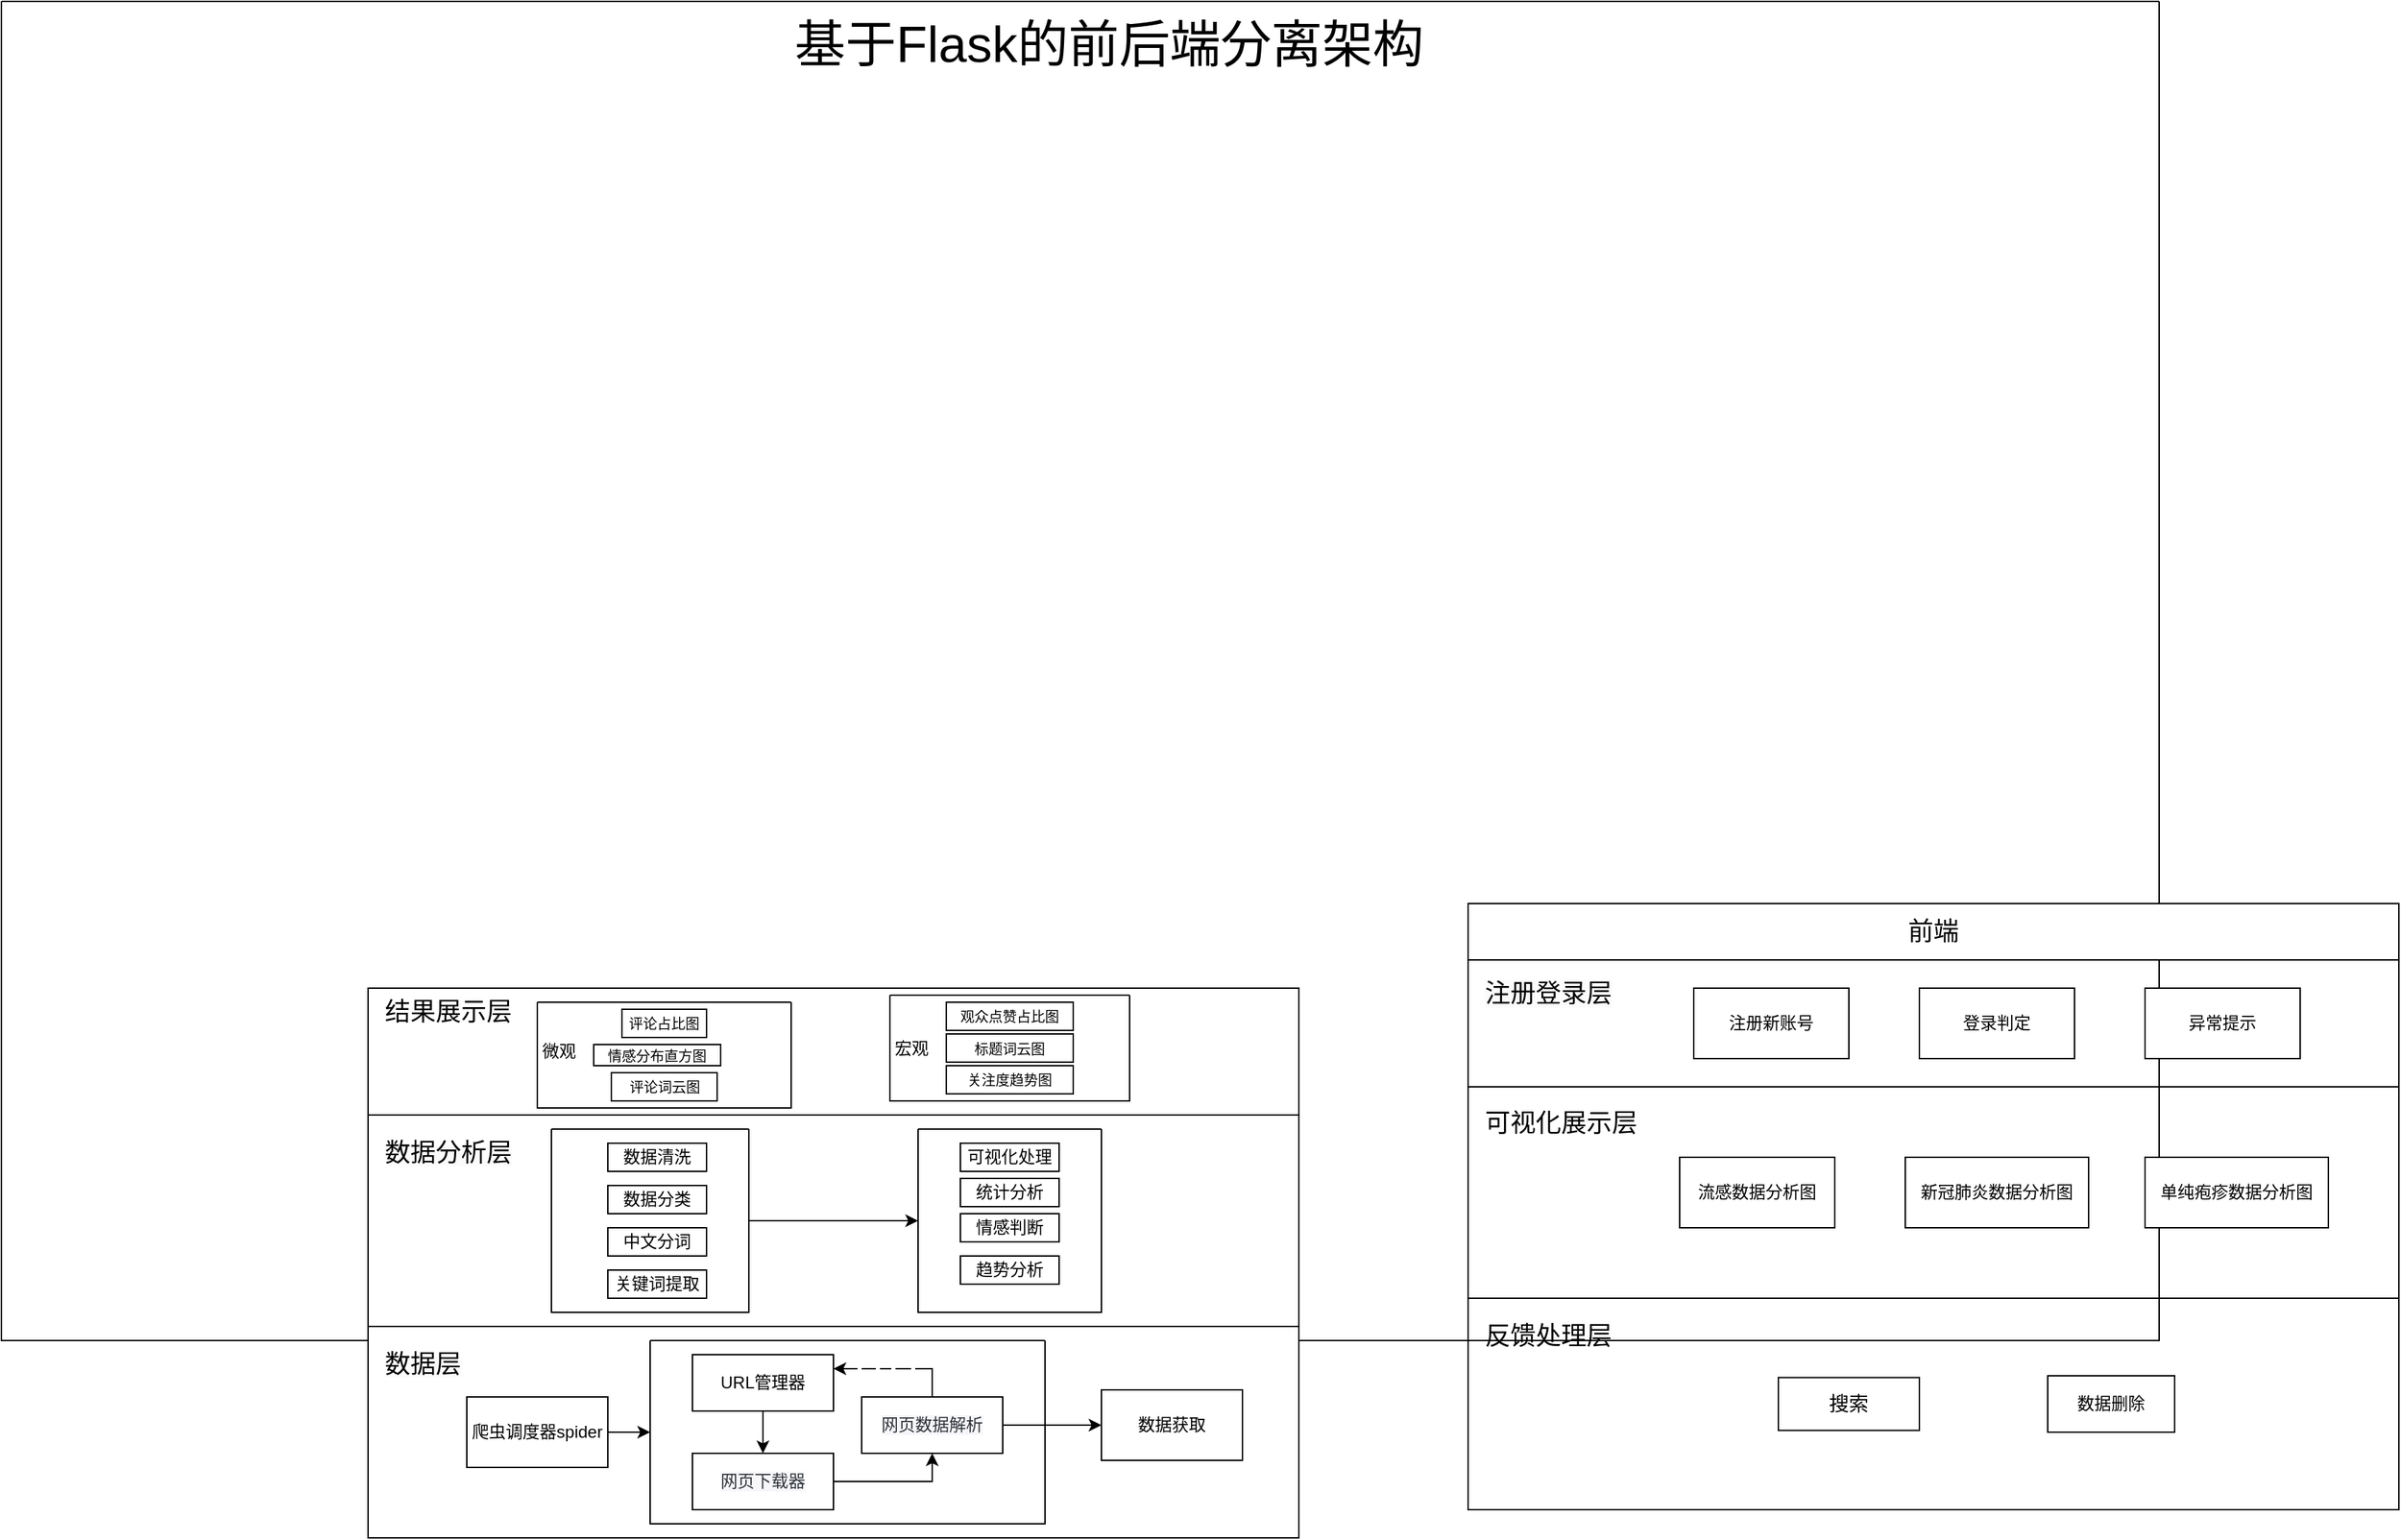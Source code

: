 <mxfile version="24.2.5" type="github" pages="3">
  <diagram id="prtHgNgQTEPvFCAcTncT" name="Page-1">
    <mxGraphModel dx="1605" dy="331" grid="1" gridSize="10" guides="1" tooltips="1" connect="1" arrows="1" fold="1" page="1" pageScale="1" pageWidth="827" pageHeight="1169" math="0" shadow="0">
      <root>
        <mxCell id="0" />
        <mxCell id="1" parent="0" />
        <mxCell id="906hW7KmR7PjZ_wDBqUE-54" value="" style="rounded=0;whiteSpace=wrap;html=1;" parent="1" vertex="1">
          <mxGeometry x="220" y="730" width="660" height="390" as="geometry" />
        </mxCell>
        <mxCell id="906hW7KmR7PjZ_wDBqUE-55" value="" style="rounded=0;whiteSpace=wrap;html=1;" parent="1" vertex="1">
          <mxGeometry x="220" y="730" width="660" height="90" as="geometry" />
        </mxCell>
        <mxCell id="906hW7KmR7PjZ_wDBqUE-61" value="" style="rounded=0;whiteSpace=wrap;html=1;" parent="1" vertex="1">
          <mxGeometry x="1000" y="670" width="660" height="430" as="geometry" />
        </mxCell>
        <mxCell id="906hW7KmR7PjZ_wDBqUE-62" value="" style="rounded=0;whiteSpace=wrap;html=1;" parent="1" vertex="1">
          <mxGeometry x="1000" y="670" width="660" height="130" as="geometry" />
        </mxCell>
        <mxCell id="906hW7KmR7PjZ_wDBqUE-63" value="" style="rounded=0;whiteSpace=wrap;html=1;" parent="1" vertex="1">
          <mxGeometry x="1000" y="950" width="660" height="150" as="geometry" />
        </mxCell>
        <mxCell id="906hW7KmR7PjZ_wDBqUE-95" value="&lt;span style=&quot;color: rgb(0, 0, 0); font-family: Helvetica; font-style: normal; font-variant-ligatures: normal; font-variant-caps: normal; font-weight: 400; letter-spacing: normal; orphans: 2; text-align: center; text-indent: 0px; text-transform: none; widows: 2; word-spacing: 0px; -webkit-text-stroke-width: 0px; white-space: normal; background-color: rgb(251, 251, 251); text-decoration-thickness: initial; text-decoration-style: initial; text-decoration-color: initial; float: none; display: inline !important;&quot;&gt;&lt;font style=&quot;font-size: 18px;&quot;&gt;数据分析层&lt;/font&gt;&lt;/span&gt;" style="text;whiteSpace=wrap;html=1;" parent="1" vertex="1">
          <mxGeometry x="230" y="830" width="100" height="40" as="geometry" />
        </mxCell>
        <mxCell id="906hW7KmR7PjZ_wDBqUE-66" value="" style="swimlane;startSize=0;" parent="1" vertex="1">
          <mxGeometry x="-40" y="30" width="1530" height="950" as="geometry" />
        </mxCell>
        <mxCell id="906hW7KmR7PjZ_wDBqUE-68" value="&lt;font style=&quot;font-size: 36px;&quot;&gt;基于Flask的前后端分离架构&lt;/font&gt;" style="text;html=1;align=center;verticalAlign=middle;resizable=0;points=[];autosize=1;strokeColor=none;fillColor=none;" parent="906hW7KmR7PjZ_wDBqUE-66" vertex="1">
          <mxGeometry x="550" width="470" height="60" as="geometry" />
        </mxCell>
        <mxCell id="906hW7KmR7PjZ_wDBqUE-71" value="数据层" style="rounded=0;whiteSpace=wrap;html=1;" parent="906hW7KmR7PjZ_wDBqUE-66" vertex="1">
          <mxGeometry x="260" y="940" width="80" height="30" as="geometry" />
        </mxCell>
        <mxCell id="906hW7KmR7PjZ_wDBqUE-56" value="" style="rounded=0;whiteSpace=wrap;html=1;" parent="906hW7KmR7PjZ_wDBqUE-66" vertex="1">
          <mxGeometry x="260" y="940" width="660" height="150" as="geometry" />
        </mxCell>
        <mxCell id="906hW7KmR7PjZ_wDBqUE-72" value="&lt;span style=&quot;color: rgb(0, 0, 0); font-family: Helvetica; font-style: normal; font-variant-ligatures: normal; font-variant-caps: normal; font-weight: 400; letter-spacing: normal; orphans: 2; text-align: center; text-indent: 0px; text-transform: none; widows: 2; word-spacing: 0px; -webkit-text-stroke-width: 0px; white-space: normal; background-color: rgb(251, 251, 251); text-decoration-thickness: initial; text-decoration-style: initial; text-decoration-color: initial; float: none; display: inline !important;&quot;&gt;&lt;font style=&quot;font-size: 18px;&quot;&gt;数据层&lt;/font&gt;&lt;/span&gt;" style="text;whiteSpace=wrap;html=1;" parent="906hW7KmR7PjZ_wDBqUE-66" vertex="1">
          <mxGeometry x="270" y="950" width="70" height="40" as="geometry" />
        </mxCell>
        <mxCell id="906hW7KmR7PjZ_wDBqUE-83" style="edgeStyle=orthogonalEdgeStyle;rounded=0;orthogonalLoop=1;jettySize=auto;html=1;entryX=0;entryY=0.5;entryDx=0;entryDy=0;" parent="906hW7KmR7PjZ_wDBqUE-66" source="906hW7KmR7PjZ_wDBqUE-74" target="906hW7KmR7PjZ_wDBqUE-81" edge="1">
          <mxGeometry relative="1" as="geometry" />
        </mxCell>
        <mxCell id="906hW7KmR7PjZ_wDBqUE-74" value="爬虫调度器spider" style="rounded=0;whiteSpace=wrap;html=1;" parent="906hW7KmR7PjZ_wDBqUE-66" vertex="1">
          <mxGeometry x="330" y="990" width="100" height="50" as="geometry" />
        </mxCell>
        <mxCell id="906hW7KmR7PjZ_wDBqUE-75" value="" style="rounded=0;whiteSpace=wrap;html=1;" parent="906hW7KmR7PjZ_wDBqUE-66" vertex="1">
          <mxGeometry x="260" y="700" width="660" height="90" as="geometry" />
        </mxCell>
        <mxCell id="906hW7KmR7PjZ_wDBqUE-86" style="edgeStyle=orthogonalEdgeStyle;rounded=0;orthogonalLoop=1;jettySize=auto;html=1;exitX=0.5;exitY=1;exitDx=0;exitDy=0;entryX=0.5;entryY=0;entryDx=0;entryDy=0;" parent="906hW7KmR7PjZ_wDBqUE-66" source="906hW7KmR7PjZ_wDBqUE-77" target="906hW7KmR7PjZ_wDBqUE-78" edge="1">
          <mxGeometry relative="1" as="geometry" />
        </mxCell>
        <mxCell id="906hW7KmR7PjZ_wDBqUE-87" style="edgeStyle=orthogonalEdgeStyle;rounded=0;orthogonalLoop=1;jettySize=auto;html=1;exitX=1;exitY=0.5;exitDx=0;exitDy=0;entryX=0.5;entryY=1;entryDx=0;entryDy=0;" parent="906hW7KmR7PjZ_wDBqUE-66" source="906hW7KmR7PjZ_wDBqUE-78" target="906hW7KmR7PjZ_wDBqUE-79" edge="1">
          <mxGeometry relative="1" as="geometry" />
        </mxCell>
        <mxCell id="906hW7KmR7PjZ_wDBqUE-78" value="&lt;span style=&quot;--tw-border-spacing-x: 0; --tw-border-spacing-y: 0; --tw-translate-x: 0; --tw-translate-y: 0; --tw-rotate: 0; --tw-skew-x: 0; --tw-skew-y: 0; --tw-scale-x: 1; --tw-scale-y: 1; --tw-pan-x: ; --tw-pan-y: ; --tw-pinch-zoom: ; --tw-scroll-snap-strictness: proximity; --tw-gradient-from-position: ; --tw-gradient-via-position: ; --tw-gradient-to-position: ; --tw-ordinal: ; --tw-slashed-zero: ; --tw-numeric-figure: ; --tw-numeric-spacing: ; --tw-numeric-fraction: ; --tw-ring-inset: ; --tw-ring-offset-width: 0px; --tw-ring-offset-color: #fff; --tw-ring-color: rgba(59,130,246,.5); --tw-ring-offset-shadow: 0 0 #0000; --tw-ring-shadow: 0 0 #0000; --tw-shadow: 0 0 #0000; --tw-shadow-colored: 0 0 #0000; --tw-blur: ; --tw-brightness: ; --tw-contrast: ; --tw-grayscale: ; --tw-hue-rotate: ; --tw-invert: ; --tw-saturate: ; --tw-sepia: ; --tw-drop-shadow: ; --tw-backdrop-blur: ; --tw-backdrop-brightness: ; --tw-backdrop-contrast: ; --tw-backdrop-grayscale: ; --tw-backdrop-hue-rotate: ; --tw-backdrop-invert: ; --tw-backdrop-opacity: ; --tw-backdrop-saturate: ; --tw-backdrop-sepia: ; -webkit-font-smoothing: antialiased; box-sizing: border-box; color: rgb(46, 50, 56); text-align: left; background-color: rgb(247, 247, 250);&quot;&gt;&lt;font style=&quot;font-size: 12px;&quot; face=&quot;Helvetica&quot;&gt;网页下载器&lt;/font&gt;&lt;/span&gt;" style="rounded=0;whiteSpace=wrap;html=1;" parent="906hW7KmR7PjZ_wDBqUE-66" vertex="1">
          <mxGeometry x="490" y="1030" width="100" height="40" as="geometry" />
        </mxCell>
        <mxCell id="906hW7KmR7PjZ_wDBqUE-84" style="edgeStyle=orthogonalEdgeStyle;rounded=0;orthogonalLoop=1;jettySize=auto;html=1;exitX=1;exitY=0.5;exitDx=0;exitDy=0;" parent="906hW7KmR7PjZ_wDBqUE-66" source="906hW7KmR7PjZ_wDBqUE-79" target="906hW7KmR7PjZ_wDBqUE-82" edge="1">
          <mxGeometry relative="1" as="geometry" />
        </mxCell>
        <mxCell id="906hW7KmR7PjZ_wDBqUE-81" value="" style="swimlane;startSize=0;" parent="906hW7KmR7PjZ_wDBqUE-66" vertex="1">
          <mxGeometry x="460" y="950" width="280" height="130" as="geometry" />
        </mxCell>
        <mxCell id="906hW7KmR7PjZ_wDBqUE-77" value="URL管理器" style="rounded=0;whiteSpace=wrap;html=1;" parent="906hW7KmR7PjZ_wDBqUE-81" vertex="1">
          <mxGeometry x="30" y="10" width="100" height="40" as="geometry" />
        </mxCell>
        <mxCell id="906hW7KmR7PjZ_wDBqUE-79" value="&lt;span style=&quot;--tw-border-spacing-x: 0; --tw-border-spacing-y: 0; --tw-translate-x: 0; --tw-translate-y: 0; --tw-rotate: 0; --tw-skew-x: 0; --tw-skew-y: 0; --tw-scale-x: 1; --tw-scale-y: 1; --tw-pan-x: ; --tw-pan-y: ; --tw-pinch-zoom: ; --tw-scroll-snap-strictness: proximity; --tw-gradient-from-position: ; --tw-gradient-via-position: ; --tw-gradient-to-position: ; --tw-ordinal: ; --tw-slashed-zero: ; --tw-numeric-figure: ; --tw-numeric-spacing: ; --tw-numeric-fraction: ; --tw-ring-inset: ; --tw-ring-offset-width: 0px; --tw-ring-offset-color: #fff; --tw-ring-color: rgba(59,130,246,.5); --tw-ring-offset-shadow: 0 0 #0000; --tw-ring-shadow: 0 0 #0000; --tw-shadow: 0 0 #0000; --tw-shadow-colored: 0 0 #0000; --tw-blur: ; --tw-brightness: ; --tw-contrast: ; --tw-grayscale: ; --tw-hue-rotate: ; --tw-invert: ; --tw-saturate: ; --tw-sepia: ; --tw-drop-shadow: ; --tw-backdrop-blur: ; --tw-backdrop-brightness: ; --tw-backdrop-contrast: ; --tw-backdrop-grayscale: ; --tw-backdrop-hue-rotate: ; --tw-backdrop-invert: ; --tw-backdrop-opacity: ; --tw-backdrop-saturate: ; --tw-backdrop-sepia: ; -webkit-font-smoothing: antialiased; box-sizing: border-box; color: rgb(46, 50, 56); text-align: left; background-color: rgb(247, 247, 250);&quot;&gt;&lt;font style=&quot;font-size: 12px;&quot; face=&quot;Helvetica&quot;&gt;网页数据解析&lt;/font&gt;&lt;/span&gt;" style="rounded=0;whiteSpace=wrap;html=1;" parent="906hW7KmR7PjZ_wDBqUE-81" vertex="1">
          <mxGeometry x="150" y="40" width="100" height="40" as="geometry" />
        </mxCell>
        <mxCell id="906hW7KmR7PjZ_wDBqUE-88" style="rounded=0;orthogonalLoop=1;jettySize=auto;html=1;exitX=0.5;exitY=0;exitDx=0;exitDy=0;entryX=1;entryY=0.25;entryDx=0;entryDy=0;edgeStyle=orthogonalEdgeStyle;" parent="906hW7KmR7PjZ_wDBqUE-81" source="906hW7KmR7PjZ_wDBqUE-79" target="906hW7KmR7PjZ_wDBqUE-77" edge="1">
          <mxGeometry relative="1" as="geometry" />
        </mxCell>
        <mxCell id="906hW7KmR7PjZ_wDBqUE-238" value="&amp;nbsp;" style="edgeLabel;html=1;align=center;verticalAlign=middle;resizable=0;points=[];" parent="906hW7KmR7PjZ_wDBqUE-88" vertex="1" connectable="0">
          <mxGeometry x="0.604" y="-2" relative="1" as="geometry">
            <mxPoint as="offset" />
          </mxGeometry>
        </mxCell>
        <mxCell id="906hW7KmR7PjZ_wDBqUE-239" value="&amp;nbsp;" style="edgeLabel;html=1;align=center;verticalAlign=middle;resizable=0;points=[];" parent="906hW7KmR7PjZ_wDBqUE-88" vertex="1" connectable="0">
          <mxGeometry x="0.074" y="3" relative="1" as="geometry">
            <mxPoint as="offset" />
          </mxGeometry>
        </mxCell>
        <mxCell id="906hW7KmR7PjZ_wDBqUE-240" value="&amp;nbsp;" style="edgeLabel;html=1;align=center;verticalAlign=middle;resizable=0;points=[];" parent="906hW7KmR7PjZ_wDBqUE-88" vertex="1" connectable="0">
          <mxGeometry x="-0.234" y="1" relative="1" as="geometry">
            <mxPoint as="offset" />
          </mxGeometry>
        </mxCell>
        <mxCell id="906hW7KmR7PjZ_wDBqUE-241" value="&amp;nbsp;" style="edgeLabel;html=1;align=center;verticalAlign=middle;resizable=0;points=[];" parent="906hW7KmR7PjZ_wDBqUE-88" vertex="1" connectable="0">
          <mxGeometry x="0.314" y="-2" relative="1" as="geometry">
            <mxPoint as="offset" />
          </mxGeometry>
        </mxCell>
        <mxCell id="906hW7KmR7PjZ_wDBqUE-82" value="数据获取" style="rounded=0;whiteSpace=wrap;html=1;" parent="906hW7KmR7PjZ_wDBqUE-66" vertex="1">
          <mxGeometry x="780" y="985" width="100" height="50" as="geometry" />
        </mxCell>
        <mxCell id="906hW7KmR7PjZ_wDBqUE-107" value="数据分类" style="rounded=0;whiteSpace=wrap;html=1;" parent="906hW7KmR7PjZ_wDBqUE-66" vertex="1">
          <mxGeometry x="430" y="840" width="70" height="20" as="geometry" />
        </mxCell>
        <mxCell id="906hW7KmR7PjZ_wDBqUE-102" value="数据清洗" style="rounded=0;whiteSpace=wrap;html=1;" parent="906hW7KmR7PjZ_wDBqUE-66" vertex="1">
          <mxGeometry x="430" y="810" width="70" height="20" as="geometry" />
        </mxCell>
        <mxCell id="906hW7KmR7PjZ_wDBqUE-109" value="关键词提取" style="rounded=0;whiteSpace=wrap;html=1;" parent="906hW7KmR7PjZ_wDBqUE-66" vertex="1">
          <mxGeometry x="430" y="900" width="70" height="20" as="geometry" />
        </mxCell>
        <mxCell id="906hW7KmR7PjZ_wDBqUE-108" value="中文分词" style="rounded=0;whiteSpace=wrap;html=1;" parent="906hW7KmR7PjZ_wDBqUE-66" vertex="1">
          <mxGeometry x="430" y="870" width="70" height="20" as="geometry" />
        </mxCell>
        <mxCell id="906hW7KmR7PjZ_wDBqUE-122" value="&lt;div style=&quot;text-align: center;&quot;&gt;&lt;span style=&quot;font-size: 18px;&quot;&gt;结果展示层&lt;/span&gt;&lt;/div&gt;" style="text;whiteSpace=wrap;html=1;" parent="906hW7KmR7PjZ_wDBqUE-66" vertex="1">
          <mxGeometry x="270" y="700" width="100" height="40" as="geometry" />
        </mxCell>
        <mxCell id="906hW7KmR7PjZ_wDBqUE-127" value="&lt;span style=&quot;font-size: 10px;&quot;&gt;观众点赞占比图&lt;/span&gt;" style="rounded=0;whiteSpace=wrap;html=1;" parent="906hW7KmR7PjZ_wDBqUE-66" vertex="1">
          <mxGeometry x="670" y="710" width="90" height="20" as="geometry" />
        </mxCell>
        <mxCell id="906hW7KmR7PjZ_wDBqUE-128" value="&lt;span style=&quot;font-size: 10px;&quot;&gt;标题词云图&lt;/span&gt;" style="rounded=0;whiteSpace=wrap;html=1;" parent="906hW7KmR7PjZ_wDBqUE-66" vertex="1">
          <mxGeometry x="670" y="732.5" width="90" height="20" as="geometry" />
        </mxCell>
        <mxCell id="906hW7KmR7PjZ_wDBqUE-183" value="&lt;span style=&quot;font-size: 10px;&quot;&gt;关注度趋势图&lt;/span&gt;" style="rounded=0;whiteSpace=wrap;html=1;" parent="906hW7KmR7PjZ_wDBqUE-66" vertex="1">
          <mxGeometry x="670" y="755" width="90" height="20" as="geometry" />
        </mxCell>
        <mxCell id="906hW7KmR7PjZ_wDBqUE-184" value="" style="swimlane;startSize=0;" parent="906hW7KmR7PjZ_wDBqUE-66" vertex="1">
          <mxGeometry x="380" y="710" width="180" height="75" as="geometry">
            <mxRectangle x="200" y="130" width="50" height="40" as="alternateBounds" />
          </mxGeometry>
        </mxCell>
        <mxCell id="906hW7KmR7PjZ_wDBqUE-210" value="微观" style="text;html=1;align=center;verticalAlign=middle;resizable=0;points=[];autosize=1;strokeColor=none;fillColor=none;" parent="906hW7KmR7PjZ_wDBqUE-184" vertex="1">
          <mxGeometry x="-10" y="20" width="50" height="30" as="geometry" />
        </mxCell>
        <mxCell id="906hW7KmR7PjZ_wDBqUE-202" value="" style="swimlane;startSize=0;" parent="906hW7KmR7PjZ_wDBqUE-66" vertex="1">
          <mxGeometry x="630" y="705" width="170" height="75" as="geometry">
            <mxRectangle x="200" y="130" width="50" height="40" as="alternateBounds" />
          </mxGeometry>
        </mxCell>
        <mxCell id="906hW7KmR7PjZ_wDBqUE-211" value="宏观" style="text;html=1;align=center;verticalAlign=middle;resizable=0;points=[];autosize=1;strokeColor=none;fillColor=none;" parent="906hW7KmR7PjZ_wDBqUE-202" vertex="1">
          <mxGeometry x="-10" y="22.5" width="50" height="30" as="geometry" />
        </mxCell>
        <mxCell id="906hW7KmR7PjZ_wDBqUE-219" value="登录判定" style="rounded=0;whiteSpace=wrap;html=1;" parent="906hW7KmR7PjZ_wDBqUE-66" vertex="1">
          <mxGeometry x="1360" y="700" width="110" height="50" as="geometry" />
        </mxCell>
        <mxCell id="906hW7KmR7PjZ_wDBqUE-229" value="数据删除" style="rounded=0;whiteSpace=wrap;html=1;" parent="906hW7KmR7PjZ_wDBqUE-66" vertex="1">
          <mxGeometry x="1451" y="975" width="90" height="40" as="geometry" />
        </mxCell>
        <mxCell id="906hW7KmR7PjZ_wDBqUE-225" value="新冠肺炎数据分析图" style="rounded=0;whiteSpace=wrap;html=1;" parent="906hW7KmR7PjZ_wDBqUE-66" vertex="1">
          <mxGeometry x="1350" y="820" width="130" height="50" as="geometry" />
        </mxCell>
        <mxCell id="906hW7KmR7PjZ_wDBqUE-223" value="&lt;br style=&quot;text-align: center;&quot;&gt;&lt;span style=&quot;text-align: center; font-size: 18px;&quot;&gt;可视化展示层&lt;/span&gt;" style="text;whiteSpace=wrap;html=1;" parent="906hW7KmR7PjZ_wDBqUE-66" vertex="1">
          <mxGeometry x="1050" y="765" width="120" height="60" as="geometry" />
        </mxCell>
        <mxCell id="906hW7KmR7PjZ_wDBqUE-213" value="&lt;br style=&quot;forced-color-adjust: none; color: rgb(0, 0, 0); font-family: Helvetica; font-size: 12px; font-style: normal; font-variant-ligatures: normal; font-variant-caps: normal; font-weight: 400; letter-spacing: normal; orphans: 2; text-align: center; text-indent: 0px; text-transform: none; widows: 2; word-spacing: 0px; -webkit-text-stroke-width: 0px; white-space: normal; background-color: rgb(251, 251, 251); text-decoration-thickness: initial; text-decoration-style: initial; text-decoration-color: initial;&quot;&gt;&lt;span style=&quot;forced-color-adjust: none; color: rgb(0, 0, 0); font-family: Helvetica; font-style: normal; font-variant-ligatures: normal; font-variant-caps: normal; font-weight: 400; letter-spacing: normal; orphans: 2; text-align: center; text-indent: 0px; text-transform: none; widows: 2; word-spacing: 0px; -webkit-text-stroke-width: 0px; white-space: normal; text-decoration-thickness: initial; text-decoration-style: initial; text-decoration-color: initial; font-size: 18px; background-color: rgb(251, 251, 251); float: none; display: inline !important;&quot;&gt;注册登录层&lt;/span&gt;" style="text;whiteSpace=wrap;html=1;" parent="906hW7KmR7PjZ_wDBqUE-66" vertex="1">
          <mxGeometry x="1050" y="672.5" width="120" height="60" as="geometry" />
        </mxCell>
        <mxCell id="906hW7KmR7PjZ_wDBqUE-123" value="&lt;font style=&quot;font-size: 10px;&quot;&gt;评论占比图&lt;/font&gt;" style="rounded=0;whiteSpace=wrap;html=1;" parent="906hW7KmR7PjZ_wDBqUE-66" vertex="1">
          <mxGeometry x="440" y="715" width="60" height="20" as="geometry" />
        </mxCell>
        <mxCell id="906hW7KmR7PjZ_wDBqUE-125" value="&lt;font style=&quot;font-size: 10px;&quot;&gt;情感分布直方图&lt;/font&gt;" style="rounded=0;whiteSpace=wrap;html=1;" parent="906hW7KmR7PjZ_wDBqUE-66" vertex="1">
          <mxGeometry x="420" y="740" width="90" height="15" as="geometry" />
        </mxCell>
        <mxCell id="906hW7KmR7PjZ_wDBqUE-126" value="&lt;span style=&quot;font-size: 10px;&quot;&gt;评论词云图&lt;/span&gt;" style="rounded=0;whiteSpace=wrap;html=1;" parent="906hW7KmR7PjZ_wDBqUE-66" vertex="1">
          <mxGeometry x="432.5" y="760" width="75" height="20" as="geometry" />
        </mxCell>
        <mxCell id="906hW7KmR7PjZ_wDBqUE-121" style="edgeStyle=orthogonalEdgeStyle;rounded=0;orthogonalLoop=1;jettySize=auto;html=1;entryX=0;entryY=0.5;entryDx=0;entryDy=0;" parent="1" source="906hW7KmR7PjZ_wDBqUE-111" target="906hW7KmR7PjZ_wDBqUE-120" edge="1">
          <mxGeometry relative="1" as="geometry">
            <Array as="points">
              <mxPoint x="605" y="895" />
            </Array>
          </mxGeometry>
        </mxCell>
        <mxCell id="906hW7KmR7PjZ_wDBqUE-111" value="" style="swimlane;startSize=0;" parent="1" vertex="1">
          <mxGeometry x="350" y="830" width="140" height="130" as="geometry" />
        </mxCell>
        <mxCell id="906hW7KmR7PjZ_wDBqUE-112" value="可视化处理" style="rounded=0;whiteSpace=wrap;html=1;" parent="1" vertex="1">
          <mxGeometry x="640" y="840" width="70" height="20" as="geometry" />
        </mxCell>
        <mxCell id="906hW7KmR7PjZ_wDBqUE-113" value="统计分析" style="rounded=0;whiteSpace=wrap;html=1;" parent="1" vertex="1">
          <mxGeometry x="640" y="865" width="70" height="20" as="geometry" />
        </mxCell>
        <mxCell id="906hW7KmR7PjZ_wDBqUE-115" value="趋势分析" style="rounded=0;whiteSpace=wrap;html=1;" parent="1" vertex="1">
          <mxGeometry x="640" y="920" width="70" height="20" as="geometry" />
        </mxCell>
        <mxCell id="906hW7KmR7PjZ_wDBqUE-120" value="" style="swimlane;startSize=0;" parent="1" vertex="1">
          <mxGeometry x="610" y="830" width="130" height="130" as="geometry" />
        </mxCell>
        <mxCell id="906hW7KmR7PjZ_wDBqUE-114" value="情感判断" style="rounded=0;whiteSpace=wrap;html=1;" parent="906hW7KmR7PjZ_wDBqUE-120" vertex="1">
          <mxGeometry x="30" y="60" width="70" height="20" as="geometry" />
        </mxCell>
        <mxCell id="906hW7KmR7PjZ_wDBqUE-212" value="&lt;font style=&quot;font-size: 18px;&quot;&gt;前端&lt;/font&gt;" style="rounded=0;whiteSpace=wrap;html=1;" parent="1" vertex="1">
          <mxGeometry x="1000" y="670" width="660" height="40" as="geometry" />
        </mxCell>
        <mxCell id="906hW7KmR7PjZ_wDBqUE-218" value="注册新账号" style="rounded=0;whiteSpace=wrap;html=1;" parent="1" vertex="1">
          <mxGeometry x="1160" y="730" width="110" height="50" as="geometry" />
        </mxCell>
        <mxCell id="906hW7KmR7PjZ_wDBqUE-221" value="异常提示" style="rounded=0;whiteSpace=wrap;html=1;" parent="1" vertex="1">
          <mxGeometry x="1480" y="730" width="110" height="50" as="geometry" />
        </mxCell>
        <mxCell id="906hW7KmR7PjZ_wDBqUE-222" value="&lt;font style=&quot;font-size: 18px;&quot;&gt;反馈处理层&lt;/font&gt;" style="text;whiteSpace=wrap;html=1;" parent="1" vertex="1">
          <mxGeometry x="1010" y="960" width="120" height="60" as="geometry" />
        </mxCell>
        <mxCell id="906hW7KmR7PjZ_wDBqUE-224" value="流感数据分析图" style="rounded=0;whiteSpace=wrap;html=1;" parent="1" vertex="1">
          <mxGeometry x="1150" y="850" width="110" height="50" as="geometry" />
        </mxCell>
        <mxCell id="906hW7KmR7PjZ_wDBqUE-226" value="单纯疱疹数据分析图" style="rounded=0;whiteSpace=wrap;html=1;" parent="1" vertex="1">
          <mxGeometry x="1480" y="850" width="130" height="50" as="geometry" />
        </mxCell>
        <mxCell id="906hW7KmR7PjZ_wDBqUE-228" value="&lt;font style=&quot;font-size: 14px;&quot;&gt;搜索&lt;/font&gt;" style="rounded=0;whiteSpace=wrap;html=1;" parent="1" vertex="1">
          <mxGeometry x="1220" y="1006.25" width="100" height="37.5" as="geometry" />
        </mxCell>
        <mxCell id="906hW7KmR7PjZ_wDBqUE-234" style="edgeStyle=orthogonalEdgeStyle;rounded=0;orthogonalLoop=1;jettySize=auto;html=1;exitX=0.5;exitY=1;exitDx=0;exitDy=0;" parent="1" source="906hW7KmR7PjZ_wDBqUE-66" target="906hW7KmR7PjZ_wDBqUE-66" edge="1">
          <mxGeometry relative="1" as="geometry" />
        </mxCell>
      </root>
    </mxGraphModel>
  </diagram>
  <diagram id="DryVZfimA1vqoWjmOn-x" name="第 2 页">
    <mxGraphModel dx="805" dy="343" grid="1" gridSize="10" guides="1" tooltips="1" connect="1" arrows="1" fold="1" page="1" pageScale="1" pageWidth="827" pageHeight="1169" math="0" shadow="0">
      <root>
        <mxCell id="0" />
        <mxCell id="1" parent="0" />
        <mxCell id="LU7DPNPSSP5gwDBp0oEZ-1" value="管理员" style="shape=umlActor;verticalLabelPosition=bottom;verticalAlign=top;html=1;outlineConnect=0;" vertex="1" parent="1">
          <mxGeometry x="250" y="330" width="30" height="60" as="geometry" />
        </mxCell>
        <mxCell id="LU7DPNPSSP5gwDBp0oEZ-2" value="用户" style="shape=umlActor;verticalLabelPosition=bottom;verticalAlign=top;html=1;outlineConnect=0;" vertex="1" parent="1">
          <mxGeometry x="730" y="390" width="30" height="60" as="geometry" />
        </mxCell>
        <mxCell id="LU7DPNPSSP5gwDBp0oEZ-3" value="" style="swimlane;startSize=0;" vertex="1" parent="1">
          <mxGeometry x="350" y="300" width="340" height="310" as="geometry" />
        </mxCell>
        <mxCell id="LU7DPNPSSP5gwDBp0oEZ-4" value="系统管理" style="ellipse;whiteSpace=wrap;html=1;" vertex="1" parent="LU7DPNPSSP5gwDBp0oEZ-3">
          <mxGeometry x="106" y="10" width="106" height="60" as="geometry" />
        </mxCell>
        <mxCell id="LU7DPNPSSP5gwDBp0oEZ-5" value="网页信息采集" style="ellipse;whiteSpace=wrap;html=1;" vertex="1" parent="LU7DPNPSSP5gwDBp0oEZ-3">
          <mxGeometry x="20" y="60" width="106" height="60" as="geometry" />
        </mxCell>
        <mxCell id="LU7DPNPSSP5gwDBp0oEZ-6" value="数据预处理" style="ellipse;whiteSpace=wrap;html=1;" vertex="1" parent="LU7DPNPSSP5gwDBp0oEZ-3">
          <mxGeometry x="11" y="170" width="106" height="60" as="geometry" />
        </mxCell>
        <mxCell id="LU7DPNPSSP5gwDBp0oEZ-7" value="评论等信息检索" style="ellipse;whiteSpace=wrap;html=1;" vertex="1" parent="LU7DPNPSSP5gwDBp0oEZ-3">
          <mxGeometry x="200" y="90" width="106" height="60" as="geometry" />
        </mxCell>
        <mxCell id="LU7DPNPSSP5gwDBp0oEZ-8" value="用户归档管理" style="ellipse;whiteSpace=wrap;html=1;" vertex="1" parent="LU7DPNPSSP5gwDBp0oEZ-3">
          <mxGeometry x="30" y="240" width="106" height="60" as="geometry" />
        </mxCell>
        <mxCell id="LU7DPNPSSP5gwDBp0oEZ-9" value="流感等可视化结果查看" style="ellipse;whiteSpace=wrap;html=1;" vertex="1" parent="LU7DPNPSSP5gwDBp0oEZ-3">
          <mxGeometry x="212" y="180" width="106" height="60" as="geometry" />
        </mxCell>
        <mxCell id="LU7DPNPSSP5gwDBp0oEZ-16" value="流感等数据可视化" style="ellipse;whiteSpace=wrap;html=1;" vertex="1" parent="LU7DPNPSSP5gwDBp0oEZ-3">
          <mxGeometry x="100" y="120" width="80" height="60" as="geometry" />
        </mxCell>
        <mxCell id="LU7DPNPSSP5gwDBp0oEZ-11" value="" style="endArrow=none;html=1;rounded=0;" edge="1" parent="1" target="LU7DPNPSSP5gwDBp0oEZ-4">
          <mxGeometry width="50" height="50" relative="1" as="geometry">
            <mxPoint x="290" y="350" as="sourcePoint" />
            <mxPoint x="340" y="360" as="targetPoint" />
          </mxGeometry>
        </mxCell>
        <mxCell id="LU7DPNPSSP5gwDBp0oEZ-12" value="" style="endArrow=none;html=1;rounded=0;exitX=0.961;exitY=0.29;exitDx=0;exitDy=0;exitPerimeter=0;" edge="1" parent="1" source="LU7DPNPSSP5gwDBp0oEZ-7">
          <mxGeometry width="50" height="50" relative="1" as="geometry">
            <mxPoint x="650" y="400" as="sourcePoint" />
            <mxPoint x="720" y="400" as="targetPoint" />
          </mxGeometry>
        </mxCell>
        <mxCell id="LU7DPNPSSP5gwDBp0oEZ-15" value="" style="endArrow=none;html=1;rounded=0;" edge="1" parent="1">
          <mxGeometry width="50" height="50" relative="1" as="geometry">
            <mxPoint x="660" y="490" as="sourcePoint" />
            <mxPoint x="710" y="420" as="targetPoint" />
          </mxGeometry>
        </mxCell>
      </root>
    </mxGraphModel>
  </diagram>
  <diagram id="Hcl1Z5xTX1e1AMCgjirD" name="第 3 页">
    <mxGraphModel dx="1167" dy="497" grid="1" gridSize="10" guides="1" tooltips="1" connect="1" arrows="1" fold="1" page="1" pageScale="1" pageWidth="827" pageHeight="1169" math="0" shadow="0">
      <root>
        <mxCell id="0" />
        <mxCell id="1" parent="0" />
        <mxCell id="Klkk9frQtHUaehMb6VEZ-10" value="&lt;p class=&quot;MsoNormal&quot;&gt;&lt;span style=&quot;font-weight: normal;&quot;&gt;&lt;span style=&quot;font-family: 宋体; font-size: 12pt;&quot;&gt;数据&lt;/span&gt;&lt;span style=&quot;font-family: 宋体; font-size: 12pt;&quot;&gt;存储与管理流程图&lt;/span&gt;&lt;/span&gt;&lt;/p&gt;" style="swimlane;whiteSpace=wrap;html=1;startSize=23;" vertex="1" parent="1">
          <mxGeometry x="130" y="60" width="890" height="140" as="geometry" />
        </mxCell>
        <mxCell id="Klkk9frQtHUaehMb6VEZ-11" value="&lt;p class=&quot;MsoNormal&quot;&gt;&lt;span style=&quot;mso-spacerun:&#39;yes&#39;;font-family:宋体;mso-bidi-font-family:&#39;Times New Roman&#39;;&lt;br/&gt;font-weight:normal;font-size:12.0pt;mso-font-kerning:1.0pt;&quot;&gt;&lt;font face=&quot;宋体&quot;&gt;数据更新和查询&lt;/font&gt;&lt;/span&gt;&lt;/p&gt;" style="rounded=0;whiteSpace=wrap;html=1;" vertex="1" parent="Klkk9frQtHUaehMb6VEZ-10">
          <mxGeometry x="740" y="50" width="120" height="60" as="geometry" />
        </mxCell>
        <mxCell id="Klkk9frQtHUaehMb6VEZ-2" value="&lt;p class=&quot;MsoNormal&quot;&gt;&lt;span style=&quot;font-family: 宋体; font-size: 12pt;&quot;&gt;建立数据库&lt;/span&gt;&lt;/p&gt;" style="rounded=0;whiteSpace=wrap;html=1;" vertex="1" parent="Klkk9frQtHUaehMb6VEZ-10">
          <mxGeometry x="250" y="50" width="120" height="60" as="geometry" />
        </mxCell>
        <mxCell id="Klkk9frQtHUaehMb6VEZ-3" value="&lt;p class=&quot;MsoNormal&quot;&gt;&lt;span style=&quot;font-family: 宋体; font-size: 12pt;&quot;&gt;数据导入&lt;/span&gt;&lt;/p&gt;" style="rounded=0;whiteSpace=wrap;html=1;" vertex="1" parent="Klkk9frQtHUaehMb6VEZ-10">
          <mxGeometry x="410" y="50" width="120" height="60" as="geometry" />
        </mxCell>
        <mxCell id="Klkk9frQtHUaehMb6VEZ-7" value="" style="edgeStyle=orthogonalEdgeStyle;rounded=0;orthogonalLoop=1;jettySize=auto;html=1;" edge="1" parent="Klkk9frQtHUaehMb6VEZ-10" source="Klkk9frQtHUaehMb6VEZ-2" target="Klkk9frQtHUaehMb6VEZ-3">
          <mxGeometry relative="1" as="geometry" />
        </mxCell>
        <mxCell id="Klkk9frQtHUaehMb6VEZ-4" value="&lt;p class=&quot;MsoNormal&quot;&gt;&lt;span style=&quot;mso-spacerun:&#39;yes&#39;;font-family:宋体;mso-bidi-font-family:&#39;Times New Roman&#39;;&#xa;font-weight:normal;font-size:12.0pt;mso-font-kerning:1.0pt;&quot;&gt;&lt;font face=&quot;宋体&quot;&gt;数据查询和索引&lt;/font&gt;&lt;/span&gt;&lt;/p&gt;" style="rounded=0;whiteSpace=wrap;html=1;" vertex="1" parent="Klkk9frQtHUaehMb6VEZ-10">
          <mxGeometry x="570" y="50" width="120" height="60" as="geometry" />
        </mxCell>
        <mxCell id="Klkk9frQtHUaehMb6VEZ-8" value="" style="edgeStyle=orthogonalEdgeStyle;rounded=0;orthogonalLoop=1;jettySize=auto;html=1;" edge="1" parent="Klkk9frQtHUaehMb6VEZ-10" source="Klkk9frQtHUaehMb6VEZ-3" target="Klkk9frQtHUaehMb6VEZ-4">
          <mxGeometry relative="1" as="geometry" />
        </mxCell>
        <mxCell id="Klkk9frQtHUaehMb6VEZ-13" value="" style="edgeStyle=orthogonalEdgeStyle;rounded=0;orthogonalLoop=1;jettySize=auto;html=1;" edge="1" parent="Klkk9frQtHUaehMb6VEZ-10" source="Klkk9frQtHUaehMb6VEZ-4" target="Klkk9frQtHUaehMb6VEZ-11">
          <mxGeometry relative="1" as="geometry" />
        </mxCell>
        <mxCell id="Klkk9frQtHUaehMb6VEZ-1" value="&lt;p class=&quot;MsoNormal&quot;&gt;&lt;span style=&quot;font-family: 宋体; font-size: 12pt;&quot;&gt;选择存储格式&lt;/span&gt;&lt;/p&gt;" style="rounded=0;whiteSpace=wrap;html=1;" vertex="1" parent="Klkk9frQtHUaehMb6VEZ-10">
          <mxGeometry x="70" y="50" width="120" height="60" as="geometry" />
        </mxCell>
        <mxCell id="Klkk9frQtHUaehMb6VEZ-5" style="edgeStyle=orthogonalEdgeStyle;rounded=0;orthogonalLoop=1;jettySize=auto;html=1;" edge="1" parent="Klkk9frQtHUaehMb6VEZ-10" source="Klkk9frQtHUaehMb6VEZ-1" target="Klkk9frQtHUaehMb6VEZ-2">
          <mxGeometry relative="1" as="geometry" />
        </mxCell>
      </root>
    </mxGraphModel>
  </diagram>
</mxfile>
